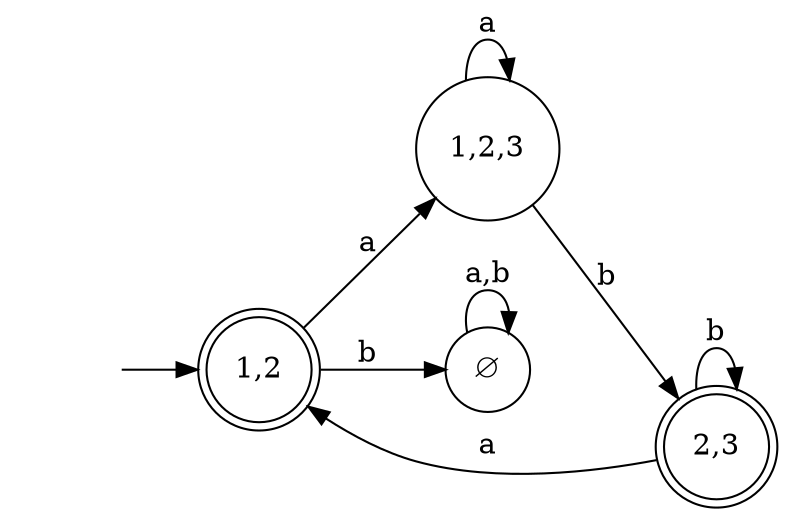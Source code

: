 digraph finite_state_machine {
	rankdir = LR;
	/*size = "4,6"*/
	/*ppi = 300*/
	node [ shape = none ] "";
	node [ shape = doublecircle ]; "1,2" "2,3";
	node [ shape = circle ];

	"" -> "1,2"

	"1,2" -> "1,2,3"  [ label = "a" ]
	"1,2" -> "∅"  [ label = "b" ]

	"∅" -> "∅" [ label = "a,b" ]

	"1,2,3" -> "1,2,3"  [ label = "a" ]
	"1,2,3" -> "2,3"  [ label = "b" ]

	"2,3" -> "1,2"  [ label = "a" ]
	"2,3" -> "2,3"  [ label = "b" ]
}
